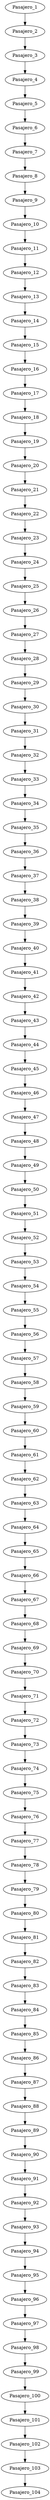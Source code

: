 digraph {
Pasajero_1->
Pasajero_2->
Pasajero_3->
Pasajero_4->
Pasajero_5->
Pasajero_6->
Pasajero_7->
Pasajero_8->
Pasajero_9->
Pasajero_10->
Pasajero_11->
Pasajero_12->
Pasajero_13->
Pasajero_14->
Pasajero_15->
Pasajero_16->
Pasajero_17->
Pasajero_18->
Pasajero_19->
Pasajero_20->
Pasajero_21->
Pasajero_22->
Pasajero_23->
Pasajero_24->
Pasajero_25->
Pasajero_26->
Pasajero_27->
Pasajero_28->
Pasajero_29->
Pasajero_30->
Pasajero_31->
Pasajero_32->
Pasajero_33->
Pasajero_34->
Pasajero_35->
Pasajero_36->
Pasajero_37->
Pasajero_38->
Pasajero_39->
Pasajero_40->
Pasajero_41->
Pasajero_42->
Pasajero_43->
Pasajero_44->
Pasajero_45->
Pasajero_46->
Pasajero_47->
Pasajero_48->
Pasajero_49->
Pasajero_50->
Pasajero_51->
Pasajero_52->
Pasajero_53->
Pasajero_54->
Pasajero_55->
Pasajero_56->
Pasajero_57->
Pasajero_58->
Pasajero_59->
Pasajero_60->
Pasajero_61->
Pasajero_62->
Pasajero_63->
Pasajero_64->
Pasajero_65->
Pasajero_66->
Pasajero_67->
Pasajero_68->
Pasajero_69->
Pasajero_70->
Pasajero_71->
Pasajero_72->
Pasajero_73->
Pasajero_74->
Pasajero_75->
Pasajero_76->
Pasajero_77->
Pasajero_78->
Pasajero_79->
Pasajero_80->
Pasajero_81->
Pasajero_82->
Pasajero_83->
Pasajero_84->
Pasajero_85->
Pasajero_86->
Pasajero_87->
Pasajero_88->
Pasajero_89->
Pasajero_90->
Pasajero_91->
Pasajero_92->
Pasajero_93->
Pasajero_94->
Pasajero_95->
Pasajero_96->
Pasajero_97->
Pasajero_98->
Pasajero_99->
Pasajero_100->
Pasajero_101->
Pasajero_102->
Pasajero_103->Pasajero_104}